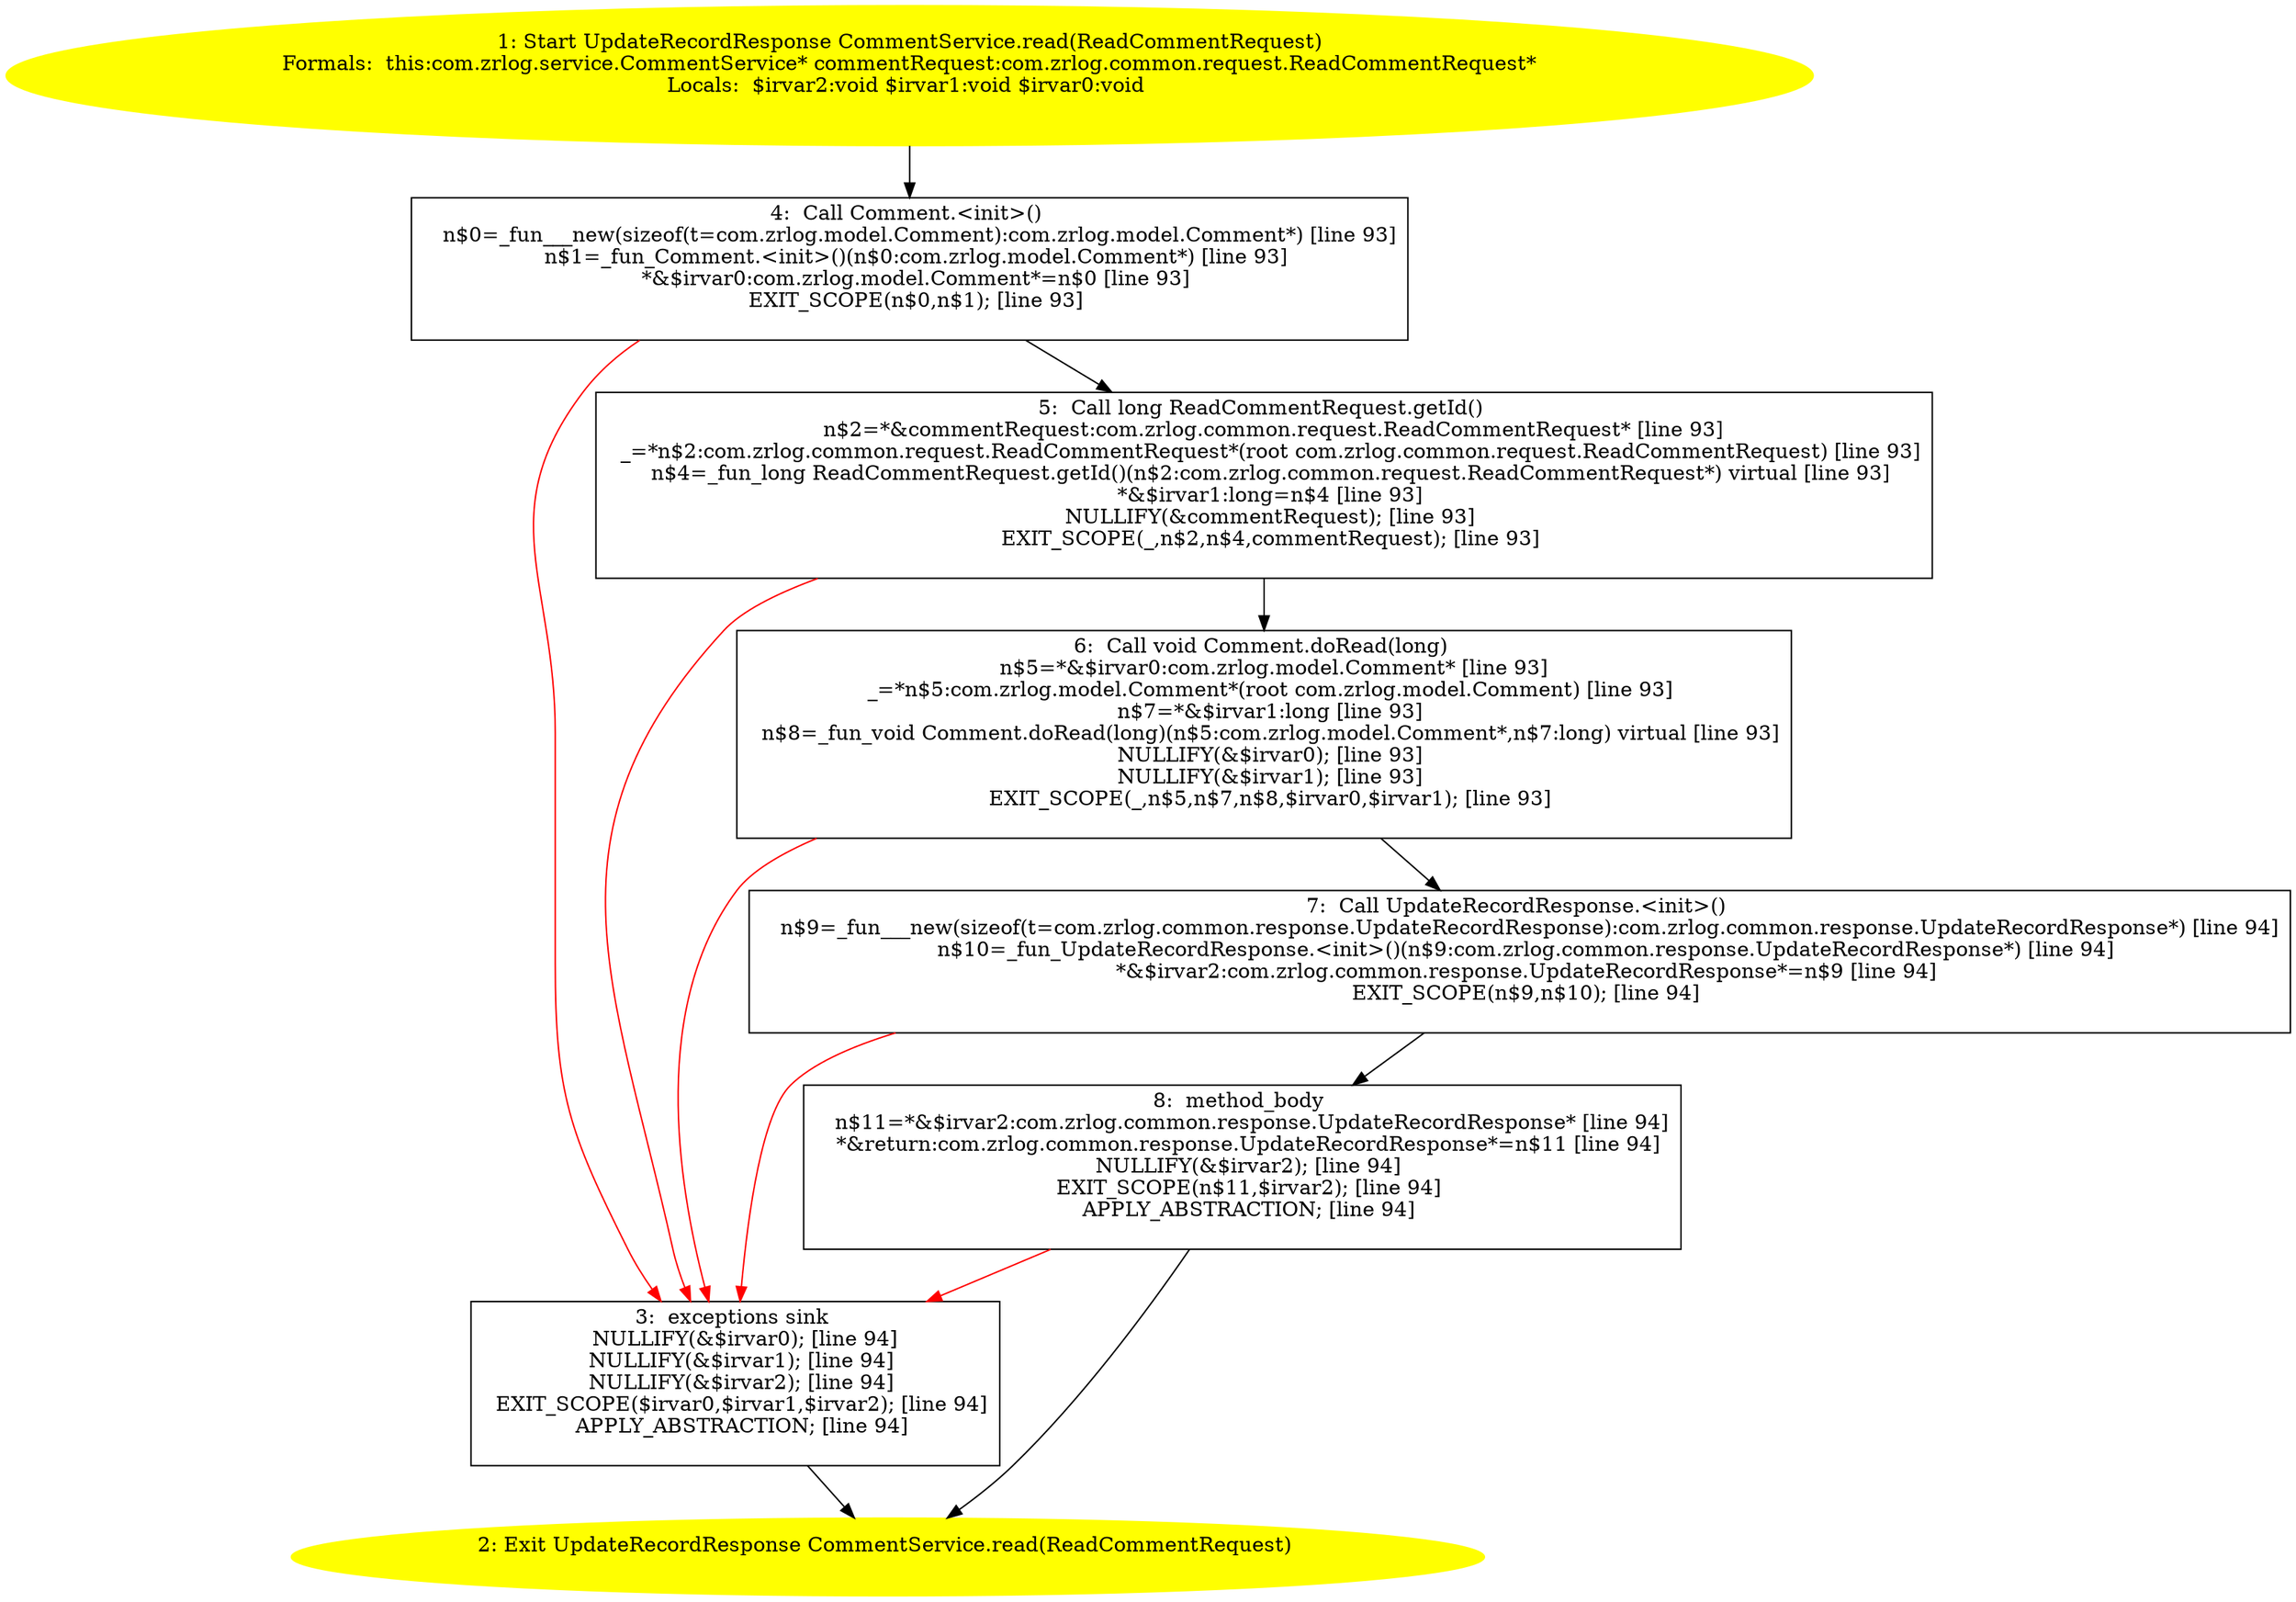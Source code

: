 /* @generated */
digraph cfg {
"com.zrlog.service.CommentService.read(com.zrlog.common.request.ReadCommentRequest):com.zrlog.common..c7fef838ad3f505df1c89e964b2b333f_1" [label="1: Start UpdateRecordResponse CommentService.read(ReadCommentRequest)\nFormals:  this:com.zrlog.service.CommentService* commentRequest:com.zrlog.common.request.ReadCommentRequest*\nLocals:  $irvar2:void $irvar1:void $irvar0:void \n  " color=yellow style=filled]
	

	 "com.zrlog.service.CommentService.read(com.zrlog.common.request.ReadCommentRequest):com.zrlog.common..c7fef838ad3f505df1c89e964b2b333f_1" -> "com.zrlog.service.CommentService.read(com.zrlog.common.request.ReadCommentRequest):com.zrlog.common..c7fef838ad3f505df1c89e964b2b333f_4" ;
"com.zrlog.service.CommentService.read(com.zrlog.common.request.ReadCommentRequest):com.zrlog.common..c7fef838ad3f505df1c89e964b2b333f_2" [label="2: Exit UpdateRecordResponse CommentService.read(ReadCommentRequest) \n  " color=yellow style=filled]
	

"com.zrlog.service.CommentService.read(com.zrlog.common.request.ReadCommentRequest):com.zrlog.common..c7fef838ad3f505df1c89e964b2b333f_3" [label="3:  exceptions sink \n   NULLIFY(&$irvar0); [line 94]\n  NULLIFY(&$irvar1); [line 94]\n  NULLIFY(&$irvar2); [line 94]\n  EXIT_SCOPE($irvar0,$irvar1,$irvar2); [line 94]\n  APPLY_ABSTRACTION; [line 94]\n " shape="box"]
	

	 "com.zrlog.service.CommentService.read(com.zrlog.common.request.ReadCommentRequest):com.zrlog.common..c7fef838ad3f505df1c89e964b2b333f_3" -> "com.zrlog.service.CommentService.read(com.zrlog.common.request.ReadCommentRequest):com.zrlog.common..c7fef838ad3f505df1c89e964b2b333f_2" ;
"com.zrlog.service.CommentService.read(com.zrlog.common.request.ReadCommentRequest):com.zrlog.common..c7fef838ad3f505df1c89e964b2b333f_4" [label="4:  Call Comment.<init>() \n   n$0=_fun___new(sizeof(t=com.zrlog.model.Comment):com.zrlog.model.Comment*) [line 93]\n  n$1=_fun_Comment.<init>()(n$0:com.zrlog.model.Comment*) [line 93]\n  *&$irvar0:com.zrlog.model.Comment*=n$0 [line 93]\n  EXIT_SCOPE(n$0,n$1); [line 93]\n " shape="box"]
	

	 "com.zrlog.service.CommentService.read(com.zrlog.common.request.ReadCommentRequest):com.zrlog.common..c7fef838ad3f505df1c89e964b2b333f_4" -> "com.zrlog.service.CommentService.read(com.zrlog.common.request.ReadCommentRequest):com.zrlog.common..c7fef838ad3f505df1c89e964b2b333f_5" ;
	 "com.zrlog.service.CommentService.read(com.zrlog.common.request.ReadCommentRequest):com.zrlog.common..c7fef838ad3f505df1c89e964b2b333f_4" -> "com.zrlog.service.CommentService.read(com.zrlog.common.request.ReadCommentRequest):com.zrlog.common..c7fef838ad3f505df1c89e964b2b333f_3" [color="red" ];
"com.zrlog.service.CommentService.read(com.zrlog.common.request.ReadCommentRequest):com.zrlog.common..c7fef838ad3f505df1c89e964b2b333f_5" [label="5:  Call long ReadCommentRequest.getId() \n   n$2=*&commentRequest:com.zrlog.common.request.ReadCommentRequest* [line 93]\n  _=*n$2:com.zrlog.common.request.ReadCommentRequest*(root com.zrlog.common.request.ReadCommentRequest) [line 93]\n  n$4=_fun_long ReadCommentRequest.getId()(n$2:com.zrlog.common.request.ReadCommentRequest*) virtual [line 93]\n  *&$irvar1:long=n$4 [line 93]\n  NULLIFY(&commentRequest); [line 93]\n  EXIT_SCOPE(_,n$2,n$4,commentRequest); [line 93]\n " shape="box"]
	

	 "com.zrlog.service.CommentService.read(com.zrlog.common.request.ReadCommentRequest):com.zrlog.common..c7fef838ad3f505df1c89e964b2b333f_5" -> "com.zrlog.service.CommentService.read(com.zrlog.common.request.ReadCommentRequest):com.zrlog.common..c7fef838ad3f505df1c89e964b2b333f_6" ;
	 "com.zrlog.service.CommentService.read(com.zrlog.common.request.ReadCommentRequest):com.zrlog.common..c7fef838ad3f505df1c89e964b2b333f_5" -> "com.zrlog.service.CommentService.read(com.zrlog.common.request.ReadCommentRequest):com.zrlog.common..c7fef838ad3f505df1c89e964b2b333f_3" [color="red" ];
"com.zrlog.service.CommentService.read(com.zrlog.common.request.ReadCommentRequest):com.zrlog.common..c7fef838ad3f505df1c89e964b2b333f_6" [label="6:  Call void Comment.doRead(long) \n   n$5=*&$irvar0:com.zrlog.model.Comment* [line 93]\n  _=*n$5:com.zrlog.model.Comment*(root com.zrlog.model.Comment) [line 93]\n  n$7=*&$irvar1:long [line 93]\n  n$8=_fun_void Comment.doRead(long)(n$5:com.zrlog.model.Comment*,n$7:long) virtual [line 93]\n  NULLIFY(&$irvar0); [line 93]\n  NULLIFY(&$irvar1); [line 93]\n  EXIT_SCOPE(_,n$5,n$7,n$8,$irvar0,$irvar1); [line 93]\n " shape="box"]
	

	 "com.zrlog.service.CommentService.read(com.zrlog.common.request.ReadCommentRequest):com.zrlog.common..c7fef838ad3f505df1c89e964b2b333f_6" -> "com.zrlog.service.CommentService.read(com.zrlog.common.request.ReadCommentRequest):com.zrlog.common..c7fef838ad3f505df1c89e964b2b333f_7" ;
	 "com.zrlog.service.CommentService.read(com.zrlog.common.request.ReadCommentRequest):com.zrlog.common..c7fef838ad3f505df1c89e964b2b333f_6" -> "com.zrlog.service.CommentService.read(com.zrlog.common.request.ReadCommentRequest):com.zrlog.common..c7fef838ad3f505df1c89e964b2b333f_3" [color="red" ];
"com.zrlog.service.CommentService.read(com.zrlog.common.request.ReadCommentRequest):com.zrlog.common..c7fef838ad3f505df1c89e964b2b333f_7" [label="7:  Call UpdateRecordResponse.<init>() \n   n$9=_fun___new(sizeof(t=com.zrlog.common.response.UpdateRecordResponse):com.zrlog.common.response.UpdateRecordResponse*) [line 94]\n  n$10=_fun_UpdateRecordResponse.<init>()(n$9:com.zrlog.common.response.UpdateRecordResponse*) [line 94]\n  *&$irvar2:com.zrlog.common.response.UpdateRecordResponse*=n$9 [line 94]\n  EXIT_SCOPE(n$9,n$10); [line 94]\n " shape="box"]
	

	 "com.zrlog.service.CommentService.read(com.zrlog.common.request.ReadCommentRequest):com.zrlog.common..c7fef838ad3f505df1c89e964b2b333f_7" -> "com.zrlog.service.CommentService.read(com.zrlog.common.request.ReadCommentRequest):com.zrlog.common..c7fef838ad3f505df1c89e964b2b333f_8" ;
	 "com.zrlog.service.CommentService.read(com.zrlog.common.request.ReadCommentRequest):com.zrlog.common..c7fef838ad3f505df1c89e964b2b333f_7" -> "com.zrlog.service.CommentService.read(com.zrlog.common.request.ReadCommentRequest):com.zrlog.common..c7fef838ad3f505df1c89e964b2b333f_3" [color="red" ];
"com.zrlog.service.CommentService.read(com.zrlog.common.request.ReadCommentRequest):com.zrlog.common..c7fef838ad3f505df1c89e964b2b333f_8" [label="8:  method_body \n   n$11=*&$irvar2:com.zrlog.common.response.UpdateRecordResponse* [line 94]\n  *&return:com.zrlog.common.response.UpdateRecordResponse*=n$11 [line 94]\n  NULLIFY(&$irvar2); [line 94]\n  EXIT_SCOPE(n$11,$irvar2); [line 94]\n  APPLY_ABSTRACTION; [line 94]\n " shape="box"]
	

	 "com.zrlog.service.CommentService.read(com.zrlog.common.request.ReadCommentRequest):com.zrlog.common..c7fef838ad3f505df1c89e964b2b333f_8" -> "com.zrlog.service.CommentService.read(com.zrlog.common.request.ReadCommentRequest):com.zrlog.common..c7fef838ad3f505df1c89e964b2b333f_2" ;
	 "com.zrlog.service.CommentService.read(com.zrlog.common.request.ReadCommentRequest):com.zrlog.common..c7fef838ad3f505df1c89e964b2b333f_8" -> "com.zrlog.service.CommentService.read(com.zrlog.common.request.ReadCommentRequest):com.zrlog.common..c7fef838ad3f505df1c89e964b2b333f_3" [color="red" ];
}
